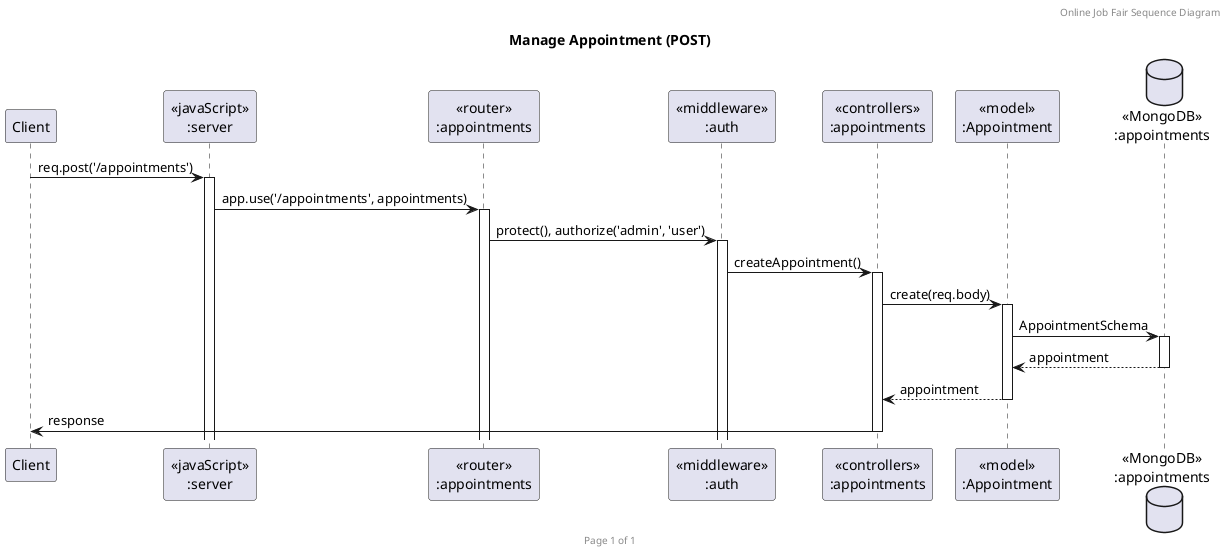 @startuml Manage Appointment (POST)

header Online Job Fair Sequence Diagram
footer Page %page% of %lastpage%
title "Manage Appointment (POST)"

participant "Client" as client
participant "<<javaScript>>\n:server" as server
participant "<<router>>\n:appointments" as routerAppointments
participant "<<middleware>>\n:auth" as middleAuth
participant "<<controllers>>\n:appointments" as controllersAppointments
participant "<<model>>\n:Appointment" as modelAppointment
database "<<MongoDB>>\n:appointments" as AppointmentsDatabase

client -> server ++: req.post('/appointments')
server -> routerAppointments ++: app.use('/appointments', appointments)
routerAppointments -> middleAuth ++: protect(), authorize('admin', 'user')
middleAuth -> controllersAppointments ++: createAppointment()
controllersAppointments -> modelAppointment ++: create(req.body)
modelAppointment -> AppointmentsDatabase ++: AppointmentSchema
AppointmentsDatabase --> modelAppointment --: appointment
controllersAppointments <-- modelAppointment --: appointment
controllersAppointments -> client --: response

@enduml